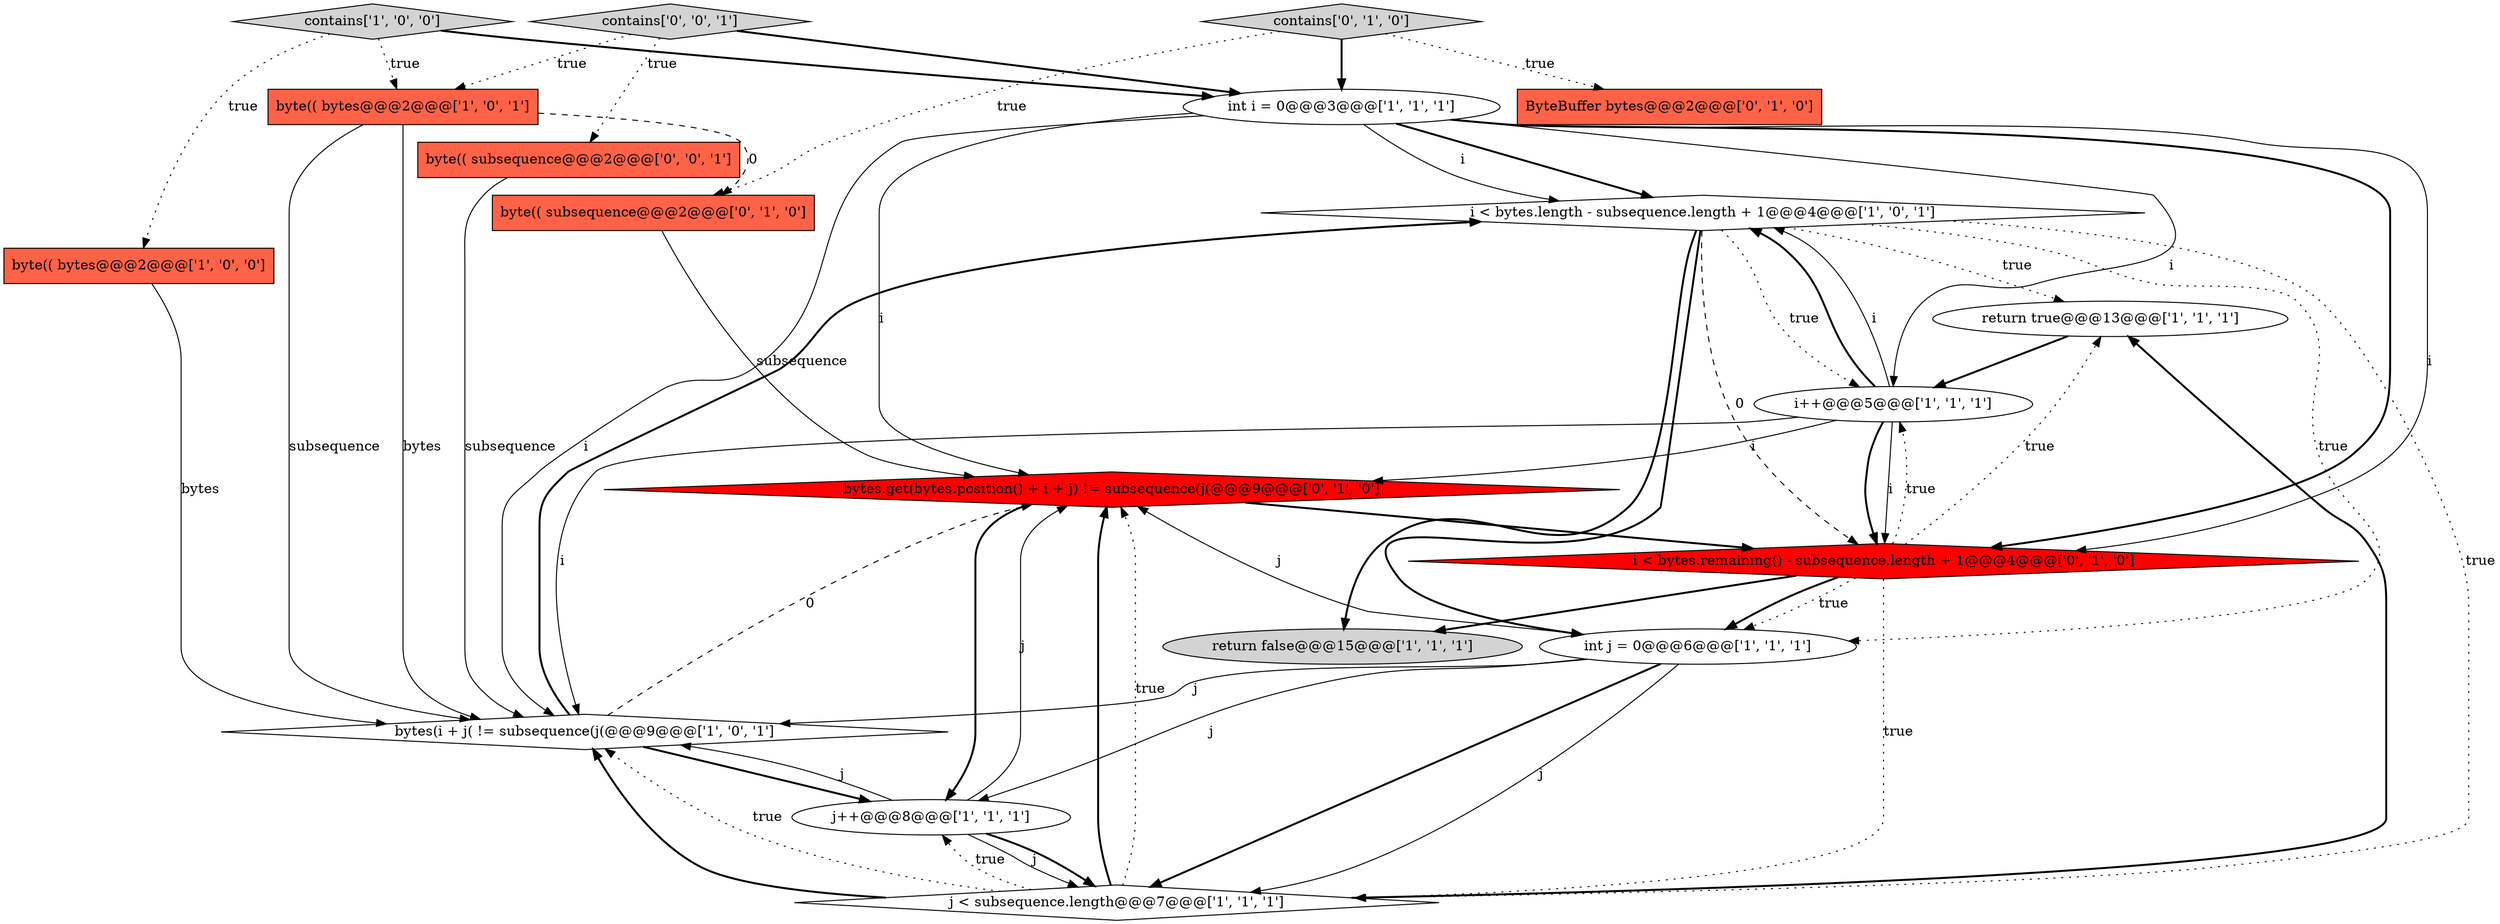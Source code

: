 digraph {
10 [style = filled, label = "i < bytes.length - subsequence.length + 1@@@4@@@['1', '0', '1']", fillcolor = white, shape = diamond image = "AAA0AAABBB1BBB"];
4 [style = filled, label = "byte(( bytes@@@2@@@['1', '0', '1']", fillcolor = tomato, shape = box image = "AAA0AAABBB1BBB"];
8 [style = filled, label = "return true@@@13@@@['1', '1', '1']", fillcolor = white, shape = ellipse image = "AAA0AAABBB1BBB"];
18 [style = filled, label = "byte(( subsequence@@@2@@@['0', '0', '1']", fillcolor = tomato, shape = box image = "AAA0AAABBB3BBB"];
2 [style = filled, label = "contains['1', '0', '0']", fillcolor = lightgray, shape = diamond image = "AAA0AAABBB1BBB"];
5 [style = filled, label = "bytes(i + j( != subsequence(j(@@@9@@@['1', '0', '1']", fillcolor = white, shape = diamond image = "AAA0AAABBB1BBB"];
14 [style = filled, label = "ByteBuffer bytes@@@2@@@['0', '1', '0']", fillcolor = tomato, shape = box image = "AAA0AAABBB2BBB"];
7 [style = filled, label = "i++@@@5@@@['1', '1', '1']", fillcolor = white, shape = ellipse image = "AAA0AAABBB1BBB"];
3 [style = filled, label = "j < subsequence.length@@@7@@@['1', '1', '1']", fillcolor = white, shape = diamond image = "AAA0AAABBB1BBB"];
9 [style = filled, label = "int i = 0@@@3@@@['1', '1', '1']", fillcolor = white, shape = ellipse image = "AAA0AAABBB1BBB"];
17 [style = filled, label = "contains['0', '0', '1']", fillcolor = lightgray, shape = diamond image = "AAA0AAABBB3BBB"];
0 [style = filled, label = "byte(( bytes@@@2@@@['1', '0', '0']", fillcolor = tomato, shape = box image = "AAA0AAABBB1BBB"];
11 [style = filled, label = "int j = 0@@@6@@@['1', '1', '1']", fillcolor = white, shape = ellipse image = "AAA0AAABBB1BBB"];
1 [style = filled, label = "return false@@@15@@@['1', '1', '1']", fillcolor = lightgray, shape = ellipse image = "AAA0AAABBB1BBB"];
12 [style = filled, label = "i < bytes.remaining() - subsequence.length + 1@@@4@@@['0', '1', '0']", fillcolor = red, shape = diamond image = "AAA1AAABBB2BBB"];
6 [style = filled, label = "j++@@@8@@@['1', '1', '1']", fillcolor = white, shape = ellipse image = "AAA0AAABBB1BBB"];
15 [style = filled, label = "byte(( subsequence@@@2@@@['0', '1', '0']", fillcolor = tomato, shape = box image = "AAA1AAABBB2BBB"];
16 [style = filled, label = "contains['0', '1', '0']", fillcolor = lightgray, shape = diamond image = "AAA0AAABBB2BBB"];
13 [style = filled, label = "bytes.get(bytes.position() + i + j) != subsequence(j(@@@9@@@['0', '1', '0']", fillcolor = red, shape = diamond image = "AAA1AAABBB2BBB"];
5->13 [style = dashed, label="0"];
6->3 [style = bold, label=""];
5->10 [style = bold, label=""];
10->8 [style = dotted, label="true"];
12->3 [style = dotted, label="true"];
2->0 [style = dotted, label="true"];
17->18 [style = dotted, label="true"];
11->5 [style = solid, label="j"];
7->10 [style = bold, label=""];
9->5 [style = solid, label="i"];
7->12 [style = bold, label=""];
12->8 [style = dotted, label="true"];
17->4 [style = dotted, label="true"];
17->9 [style = bold, label=""];
12->11 [style = bold, label=""];
10->12 [style = dashed, label="0"];
11->3 [style = solid, label="j"];
10->3 [style = dotted, label="true"];
2->9 [style = bold, label=""];
9->10 [style = bold, label=""];
4->5 [style = solid, label="subsequence"];
7->10 [style = solid, label="i"];
3->6 [style = dotted, label="true"];
12->1 [style = bold, label=""];
9->10 [style = solid, label="i"];
6->13 [style = solid, label="j"];
8->7 [style = bold, label=""];
7->13 [style = solid, label="i"];
6->5 [style = solid, label="j"];
12->11 [style = dotted, label="true"];
7->5 [style = solid, label="i"];
7->12 [style = solid, label="i"];
15->13 [style = solid, label="subsequence"];
9->13 [style = solid, label="i"];
11->6 [style = solid, label="j"];
18->5 [style = solid, label="subsequence"];
3->5 [style = bold, label=""];
13->12 [style = bold, label=""];
3->5 [style = dotted, label="true"];
5->6 [style = bold, label=""];
11->3 [style = bold, label=""];
10->11 [style = dotted, label="true"];
4->15 [style = dashed, label="0"];
3->8 [style = bold, label=""];
2->4 [style = dotted, label="true"];
16->14 [style = dotted, label="true"];
6->3 [style = solid, label="j"];
0->5 [style = solid, label="bytes"];
4->5 [style = solid, label="bytes"];
3->13 [style = bold, label=""];
10->7 [style = dotted, label="true"];
11->13 [style = solid, label="j"];
9->12 [style = bold, label=""];
9->7 [style = solid, label="i"];
13->6 [style = bold, label=""];
12->7 [style = dotted, label="true"];
10->1 [style = bold, label=""];
16->9 [style = bold, label=""];
9->12 [style = solid, label="i"];
3->13 [style = dotted, label="true"];
16->15 [style = dotted, label="true"];
10->11 [style = bold, label=""];
}
